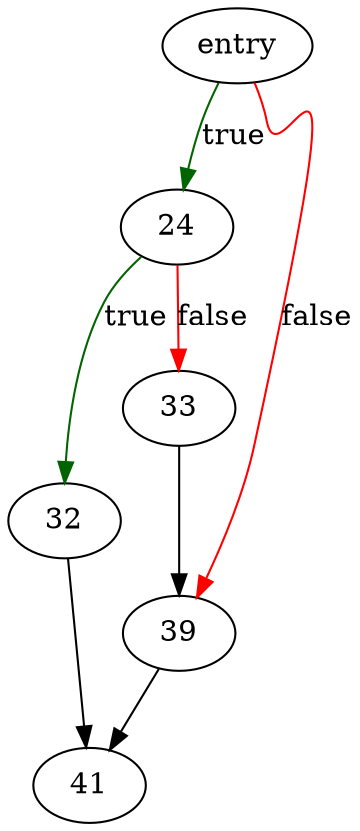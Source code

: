 digraph "completionConnect" {
	// Node definitions.
	6 [label=entry];
	24;
	32;
	33;
	39;
	41;

	// Edge definitions.
	6 -> 24 [
		color=darkgreen
		label=true
	];
	6 -> 39 [
		color=red
		label=false
	];
	24 -> 32 [
		color=darkgreen
		label=true
	];
	24 -> 33 [
		color=red
		label=false
	];
	32 -> 41;
	33 -> 39;
	39 -> 41;
}